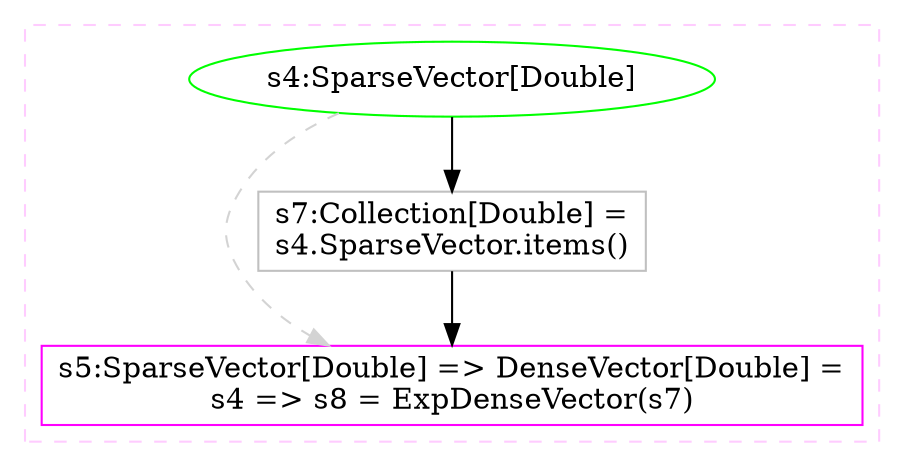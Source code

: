 digraph "sparse2dense_vector.dot" {
concentrate=true

subgraph cluster_s5 {
style=dashed; color="#FFCCFF"
"s4" [
label="s4:SparseVector[Double]"
color=green
]
"s5" [
label="s5:SparseVector[Double] => DenseVector[Double] =\ls4 => s8 = ExpDenseVector(s7)"
shape=box,color=magenta,tooltip="s5:SparseVector[Double] => DenseVector[Double]"
]
{rank=source; s4}
"s7" [
label="s7:Collection[Double] =\ls4.SparseVector.items()"
shape=box,color=gray,tooltip="s7:Collection[Double]"
]
{rank=sink; s5}
}
"s4" -> "s5" [style=dashed, color=lightgray, weight=0]
"s7" -> "s5" [style=solid]
"s4" -> "s7" [style=solid]
}
